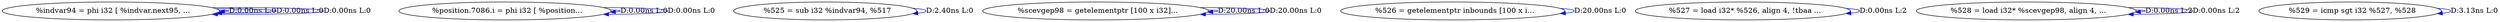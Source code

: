 digraph {
Node0x288b140[label="  %indvar94 = phi i32 [ %indvar.next95, ..."];
Node0x288b140 -> Node0x288b140[label="D:0.00ns L:0",color=blue];
Node0x288b140 -> Node0x288b140[label="D:0.00ns L:0",color=blue];
Node0x288b140 -> Node0x288b140[label="D:0.00ns L:0",color=blue];
Node0x288b220[label="  %position.7086.i = phi i32 [ %position..."];
Node0x288b220 -> Node0x288b220[label="D:0.00ns L:0",color=blue];
Node0x288b220 -> Node0x288b220[label="D:0.00ns L:0",color=blue];
Node0x288b300[label="  %525 = sub i32 %indvar94, %517"];
Node0x288b300 -> Node0x288b300[label="D:2.40ns L:0",color=blue];
Node0x288b3e0[label="  %scevgep98 = getelementptr [100 x i32]..."];
Node0x288b3e0 -> Node0x288b3e0[label="D:20.00ns L:0",color=blue];
Node0x288b3e0 -> Node0x288b3e0[label="D:20.00ns L:0",color=blue];
Node0x288b4c0[label="  %526 = getelementptr inbounds [100 x i..."];
Node0x288b4c0 -> Node0x288b4c0[label="D:20.00ns L:0",color=blue];
Node0x288b5a0[label="  %527 = load i32* %526, align 4, !tbaa ..."];
Node0x288b5a0 -> Node0x288b5a0[label="D:0.00ns L:2",color=blue];
Node0x288b680[label="  %528 = load i32* %scevgep98, align 4, ..."];
Node0x288b680 -> Node0x288b680[label="D:0.00ns L:2",color=blue];
Node0x288b680 -> Node0x288b680[label="D:0.00ns L:2",color=blue];
Node0x288b760[label="  %529 = icmp sgt i32 %527, %528"];
Node0x288b760 -> Node0x288b760[label="D:3.13ns L:0",color=blue];
}
